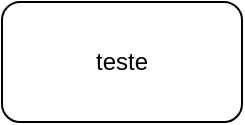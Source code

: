 <mxfile version="20.6.0" type="github">
  <diagram id="Jcn1UH8a3Qz2HtR8IgAm" name="Página-1">
    <mxGraphModel dx="666" dy="384" grid="1" gridSize="10" guides="1" tooltips="1" connect="1" arrows="1" fold="1" page="1" pageScale="1" pageWidth="827" pageHeight="1169" math="0" shadow="0">
      <root>
        <mxCell id="0" />
        <mxCell id="1" parent="0" />
        <mxCell id="AM2w4v5O9nfnCMiJ0yEv-1" value="teste" style="rounded=1;whiteSpace=wrap;html=1;" vertex="1" parent="1">
          <mxGeometry x="120" y="140" width="120" height="60" as="geometry" />
        </mxCell>
      </root>
    </mxGraphModel>
  </diagram>
</mxfile>
